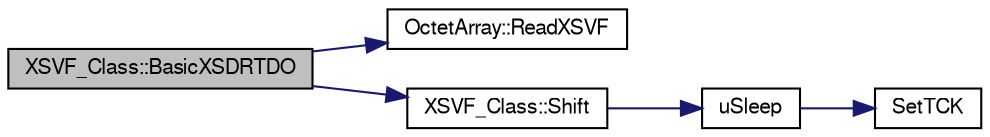 digraph G
{
  bgcolor="transparent";
  edge [fontname="FreeSans",fontsize=10,labelfontname="FreeSans",labelfontsize=10];
  node [fontname="FreeSans",fontsize=10,shape=record];
  rankdir=LR;
  Node1 [label="XSVF_Class::BasicXSDRTDO",height=0.2,width=0.4,color="black", fillcolor="grey75", style="filled" fontcolor="black"];
  Node1 -> Node2 [color="midnightblue",fontsize=10,style="solid",fontname="FreeSans"];
  Node2 [label="OctetArray::ReadXSVF",height=0.2,width=0.4,color="black",URL="$struct_octet_array.html#3223cbfe6d3413548c77d3b852d535e6"];
  Node1 -> Node3 [color="midnightblue",fontsize=10,style="solid",fontname="FreeSans"];
  Node3 [label="XSVF_Class::Shift",height=0.2,width=0.4,color="black",URL="$class_x_s_v_f___class.html#a04c9ce53b4c6550ac573dceeac18cb6"];
  Node3 -> Node4 [color="midnightblue",fontsize=10,style="solid",fontname="FreeSans"];
  Node4 [label="uSleep",height=0.2,width=0.4,color="black",URL="$xsvf_task_8cpp.html#8a905b43fce5e032aef4d8682872d880"];
  Node4 -> Node5 [color="midnightblue",fontsize=10,style="solid",fontname="FreeSans"];
  Node5 [label="SetTCK",height=0.2,width=0.4,color="black",URL="$xsvf_port_8hpp.html#f78586706e602574a5a51f07ca7928d1"];
}
